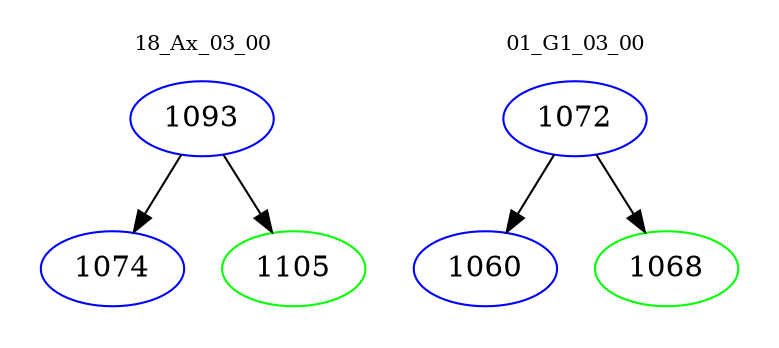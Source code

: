 digraph{
subgraph cluster_0 {
color = white
label = "18_Ax_03_00";
fontsize=10;
T0_1093 [label="1093", color="blue"]
T0_1093 -> T0_1074 [color="black"]
T0_1074 [label="1074", color="blue"]
T0_1093 -> T0_1105 [color="black"]
T0_1105 [label="1105", color="green"]
}
subgraph cluster_1 {
color = white
label = "01_G1_03_00";
fontsize=10;
T1_1072 [label="1072", color="blue"]
T1_1072 -> T1_1060 [color="black"]
T1_1060 [label="1060", color="blue"]
T1_1072 -> T1_1068 [color="black"]
T1_1068 [label="1068", color="green"]
}
}
